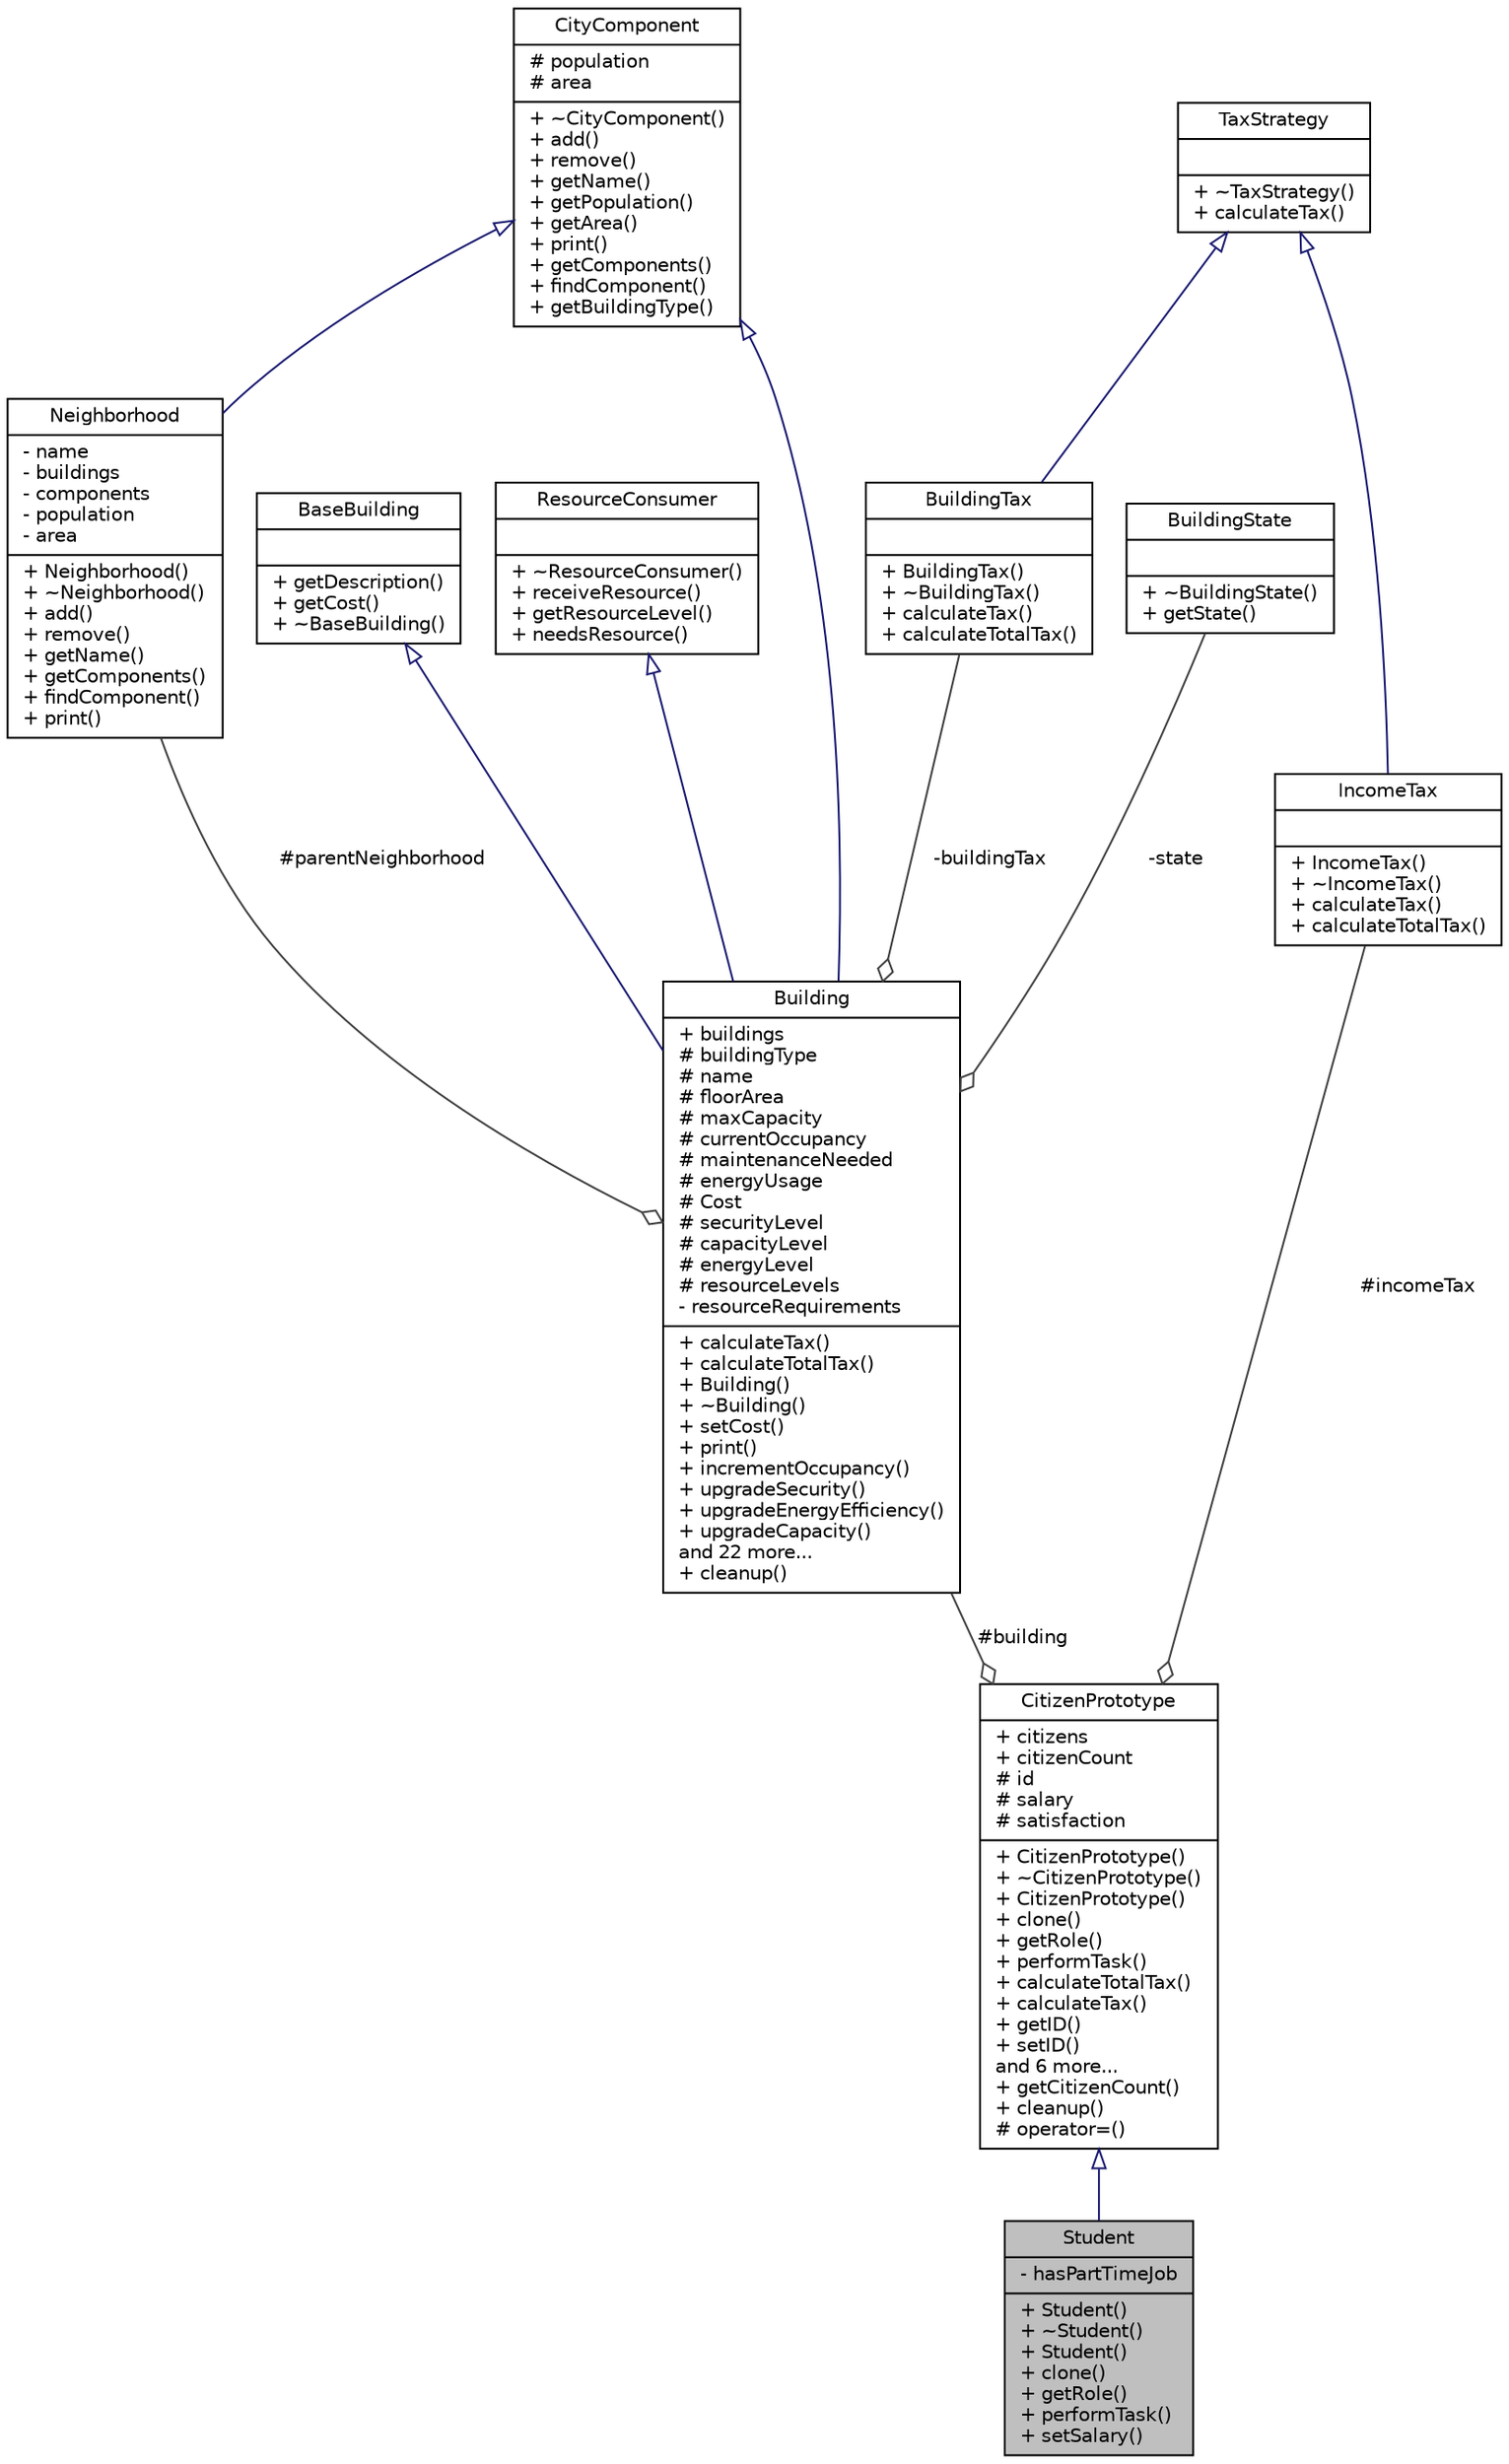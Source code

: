 digraph "Student"
{
 // LATEX_PDF_SIZE
  edge [fontname="Helvetica",fontsize="10",labelfontname="Helvetica",labelfontsize="10"];
  node [fontname="Helvetica",fontsize="10",shape=record];
  Node1 [label="{Student\n|- hasPartTimeJob\l|+ Student()\l+ ~Student()\l+ Student()\l+ clone()\l+ getRole()\l+ performTask()\l+ setSalary()\l}",height=0.2,width=0.4,color="black", fillcolor="grey75", style="filled", fontcolor="black",tooltip="Represents student citizens in the city."];
  Node2 -> Node1 [dir="back",color="midnightblue",fontsize="10",style="solid",arrowtail="onormal",fontname="Helvetica"];
  Node2 [label="{CitizenPrototype\n|+ citizens\l+ citizenCount\l# id\l# salary\l# satisfaction\l|+ CitizenPrototype()\l+ ~CitizenPrototype()\l+ CitizenPrototype()\l+ clone()\l+ getRole()\l+ performTask()\l+ calculateTotalTax()\l+ calculateTax()\l+ getID()\l+ setID()\land 6 more...\l+ getCitizenCount()\l+ cleanup()\l# operator=()\l}",height=0.2,width=0.4,color="black", fillcolor="white", style="filled",URL="$classCitizenPrototype.html",tooltip="Abstract base class for different citizen types."];
  Node3 -> Node2 [color="grey25",fontsize="10",style="solid",label=" #building" ,arrowhead="odiamond",fontname="Helvetica"];
  Node3 [label="{Building\n|+ buildings\l# buildingType\l# name\l# floorArea\l# maxCapacity\l# currentOccupancy\l# maintenanceNeeded\l# energyUsage\l# Cost\l# securityLevel\l# capacityLevel\l# energyLevel\l# resourceLevels\l- resourceRequirements\l|+ calculateTax()\l+ calculateTotalTax()\l+ Building()\l+ ~Building()\l+ setCost()\l+ print()\l+ incrementOccupancy()\l+ upgradeSecurity()\l+ upgradeEnergyEfficiency()\l+ upgradeCapacity()\land 22 more...\l+ cleanup()\l}",height=0.2,width=0.4,color="black", fillcolor="white", style="filled",URL="$classBuilding.html",tooltip="Abstract base class representing a building in the city."];
  Node4 -> Node3 [dir="back",color="midnightblue",fontsize="10",style="solid",arrowtail="onormal",fontname="Helvetica"];
  Node4 [label="{CityComponent\n|# population\l# area\l|+ ~CityComponent()\l+ add()\l+ remove()\l+ getName()\l+ getPopulation()\l+ getArea()\l+ print()\l+ getComponents()\l+ findComponent()\l+ getBuildingType()\l}",height=0.2,width=0.4,color="black", fillcolor="white", style="filled",URL="$classCityComponent.html",tooltip="Abstract base class for city components in a composite pattern."];
  Node5 -> Node3 [dir="back",color="midnightblue",fontsize="10",style="solid",arrowtail="onormal",fontname="Helvetica"];
  Node5 [label="{BaseBuilding\n||+ getDescription()\l+ getCost()\l+ ~BaseBuilding()\l}",height=0.2,width=0.4,color="black", fillcolor="white", style="filled",URL="$classBaseBuilding.html",tooltip="Abstract base class defining core building interface."];
  Node6 -> Node3 [dir="back",color="midnightblue",fontsize="10",style="solid",arrowtail="onormal",fontname="Helvetica"];
  Node6 [label="{ResourceConsumer\n||+ ~ResourceConsumer()\l+ receiveResource()\l+ getResourceLevel()\l+ needsResource()\l}",height=0.2,width=0.4,color="black", fillcolor="white", style="filled",URL="$classResourceConsumer.html",tooltip="Abstract interface for entities that consume resources."];
  Node7 -> Node3 [color="grey25",fontsize="10",style="solid",label=" -buildingTax" ,arrowhead="odiamond",fontname="Helvetica"];
  Node7 [label="{BuildingTax\n||+ BuildingTax()\l+ ~BuildingTax()\l+ calculateTax()\l+ calculateTotalTax()\l}",height=0.2,width=0.4,color="black", fillcolor="white", style="filled",URL="$classBuildingTax.html",tooltip="Concrete strategy for calculating building taxes."];
  Node8 -> Node7 [dir="back",color="midnightblue",fontsize="10",style="solid",arrowtail="onormal",fontname="Helvetica"];
  Node8 [label="{TaxStrategy\n||+ ~TaxStrategy()\l+ calculateTax()\l}",height=0.2,width=0.4,color="black", fillcolor="white", style="filled",URL="$classTaxStrategy.html",tooltip="Abstract base class for implementing various tax calculation strategies."];
  Node9 -> Node3 [color="grey25",fontsize="10",style="solid",label=" #parentNeighborhood" ,arrowhead="odiamond",fontname="Helvetica"];
  Node9 [label="{Neighborhood\n|- name\l- buildings\l- components\l- population\l- area\l|+ Neighborhood()\l+ ~Neighborhood()\l+ add()\l+ remove()\l+ getName()\l+ getComponents()\l+ findComponent()\l+ print()\l}",height=0.2,width=0.4,color="black", fillcolor="white", style="filled",URL="$classNeighborhood.html",tooltip="Represents a neighborhood in the city."];
  Node4 -> Node9 [dir="back",color="midnightblue",fontsize="10",style="solid",arrowtail="onormal",fontname="Helvetica"];
  Node10 -> Node3 [color="grey25",fontsize="10",style="solid",label=" -state" ,arrowhead="odiamond",fontname="Helvetica"];
  Node10 [label="{BuildingState\n||+ ~BuildingState()\l+ getState()\l}",height=0.2,width=0.4,color="black", fillcolor="white", style="filled",URL="$classBuildingState.html",tooltip="Abstract base class for building states."];
  Node11 -> Node2 [color="grey25",fontsize="10",style="solid",label=" #incomeTax" ,arrowhead="odiamond",fontname="Helvetica"];
  Node11 [label="{IncomeTax\n||+ IncomeTax()\l+ ~IncomeTax()\l+ calculateTax()\l+ calculateTotalTax()\l}",height=0.2,width=0.4,color="black", fillcolor="white", style="filled",URL="$classIncomeTax.html",tooltip="Class implementing income tax calculation strategy."];
  Node8 -> Node11 [dir="back",color="midnightblue",fontsize="10",style="solid",arrowtail="onormal",fontname="Helvetica"];
}
